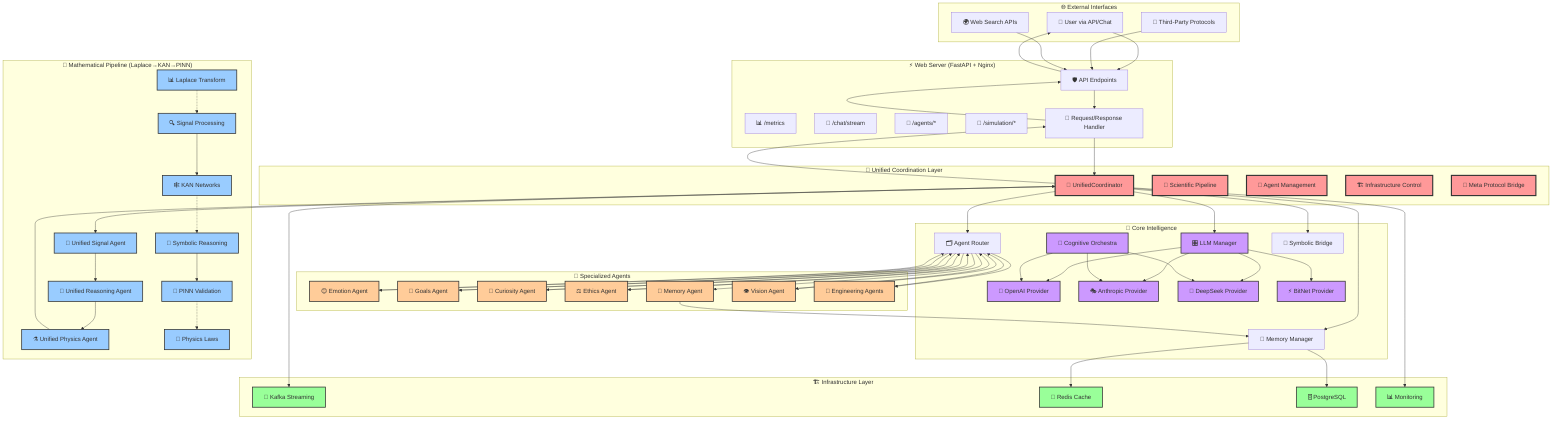graph TD
    subgraph "🌐 External Interfaces"
        A[👤 User via API/Chat]
        A1[🔌 Third-Party Protocols]
        A2[🌍 Web Search APIs]
    end

    subgraph "⚡ Web Server (FastAPI + Nginx)"
        B[🛡️ API Endpoints]
        B1[📊 /metrics]
        B2[💬 /chat/stream]
        B3[🧠 /agents/*]
        B4[🧪 /simulation/*]
        C[🔄 Request/Response Handler]
    end

    subgraph "🎯 Unified Coordination Layer"
        D[🎪 UnifiedCoordinator]
        D1[🧪 Scientific Pipeline]
        D2[🤖 Agent Management]
        D3[🏗️ Infrastructure Control]
        D4[🧠 Meta Protocol Bridge]
    end

    subgraph "🧠 Core Intelligence"
        E[🎛️ LLM Manager]
        E1[🤖 OpenAI Provider]
        E2[🎭 Anthropic Provider]
        E3[🚀 DeepSeek Provider]
        E4[⚡ BitNet Provider]
        E5[🎪 Cognitive Orchestra]
        F[🗂️ Agent Router]
        G[🧠 Memory Manager]
        H[🔗 Symbolic Bridge]
    end

    subgraph "🧪 Mathematical Pipeline (Laplace→KAN→PINN)"
        I[📡 Unified Signal Agent]
        I1[📊 Laplace Transform]
        I2[🔍 Signal Processing]
        J[🧮 Unified Reasoning Agent]
        J1[🕸️ KAN Networks]
        J2[🧠 Symbolic Reasoning]
        K[⚗️ Unified Physics Agent]
        K1[📐 PINN Validation]
        K2[🔬 Physics Laws]
    end

    subgraph "🏗️ Infrastructure Layer"
        L[📨 Kafka Streaming]
        M[💾 Redis Cache]
        N[🗄️ PostgreSQL]
        O[📊 Monitoring]
    end

    subgraph "🤖 Specialized Agents"
        P[😊 Emotion Agent]
        Q[🎯 Goals Agent] 
        R[🧪 Curiosity Agent]
        S[⚖️ Ethics Agent]
        T[💭 Memory Agent]
        U[👁️ Vision Agent]
        V[🔧 Engineering Agents]
    end

    %% Main Flow
    A --> B
    A1 --> B
    A2 --> B
    B --> C
    C --> D
    
    %% Coordination Flow
    D --> E
    D --> F
    D --> G
    D --> H
    
    %% Mathematical Pipeline Flow
    D --> I
    I --> J
    J --> K
    
    %% Signal Processing Details
    I1 -.-> I2
    I2 --> J1
    J1 -.-> J2
    J2 --> K1
    K1 -.-> K2
    
    %% LLM Provider Management
    E --> E1
    E --> E2
    E --> E3
    E --> E4
    E5 --> E1
    E5 --> E2
    E5 --> E3
    
    %% Agent Routing
    F --> P
    F --> Q
    F --> R
    F --> S
    F --> T
    F --> U
    F --> V
    
    %% Infrastructure Connections
    D --> L
    G --> M
    G --> N
    D --> O
    
    %% Feedback Loops
    K --> D
    P --> F
    Q --> F
    R --> F
    S --> F
    T --> G
    U --> F
    V --> F
    
    %% Response Flow
    D --> C
    C --> B
    B --> A

    %% Styling
    classDef coordinator fill:#ff9999,stroke:#333,stroke-width:3px
    classDef mathPipeline fill:#99ccff,stroke:#333,stroke-width:2px
    classDef infrastructure fill:#99ff99,stroke:#333,stroke-width:2px
    classDef agents fill:#ffcc99,stroke:#333,stroke-width:2px
    classDef llm fill:#cc99ff,stroke:#333,stroke-width:2px
    
    class D,D1,D2,D3,D4 coordinator
    class I,I1,I2,J,J1,J2,K,K1,K2 mathPipeline
    class L,M,N,O infrastructure
    class P,Q,R,S,T,U,V agents
    class E,E1,E2,E3,E4,E5 llm